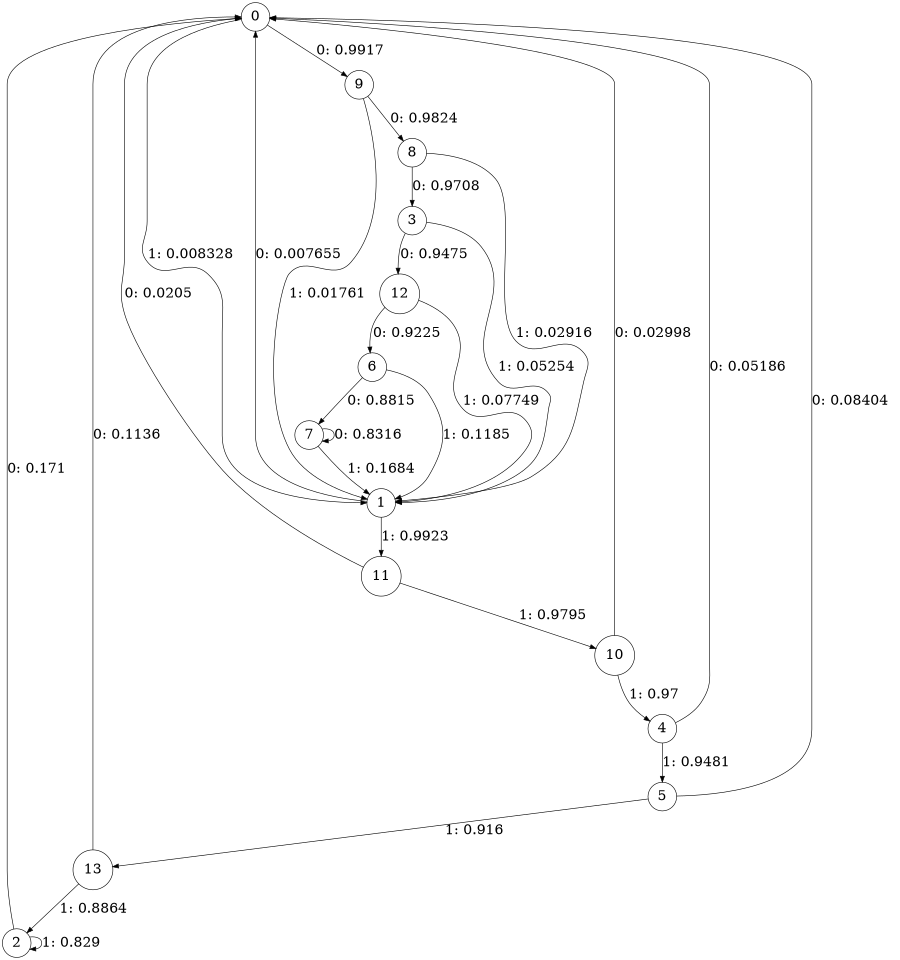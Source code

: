 digraph "ch1_random_source_L9" {
size = "6,8.5";
ratio = "fill";
node [shape = circle];
node [fontsize = 24];
edge [fontsize = 24];
0 -> 9 [label = "0: 0.9917   "];
0 -> 1 [label = "1: 0.008328  "];
1 -> 0 [label = "0: 0.007655  "];
1 -> 11 [label = "1: 0.9923   "];
2 -> 0 [label = "0: 0.171    "];
2 -> 2 [label = "1: 0.829    "];
3 -> 12 [label = "0: 0.9475   "];
3 -> 1 [label = "1: 0.05254  "];
4 -> 0 [label = "0: 0.05186  "];
4 -> 5 [label = "1: 0.9481   "];
5 -> 0 [label = "0: 0.08404  "];
5 -> 13 [label = "1: 0.916    "];
6 -> 7 [label = "0: 0.8815   "];
6 -> 1 [label = "1: 0.1185   "];
7 -> 7 [label = "0: 0.8316   "];
7 -> 1 [label = "1: 0.1684   "];
8 -> 3 [label = "0: 0.9708   "];
8 -> 1 [label = "1: 0.02916  "];
9 -> 8 [label = "0: 0.9824   "];
9 -> 1 [label = "1: 0.01761  "];
10 -> 0 [label = "0: 0.02998  "];
10 -> 4 [label = "1: 0.97     "];
11 -> 0 [label = "0: 0.0205   "];
11 -> 10 [label = "1: 0.9795   "];
12 -> 6 [label = "0: 0.9225   "];
12 -> 1 [label = "1: 0.07749  "];
13 -> 0 [label = "0: 0.1136   "];
13 -> 2 [label = "1: 0.8864   "];
}